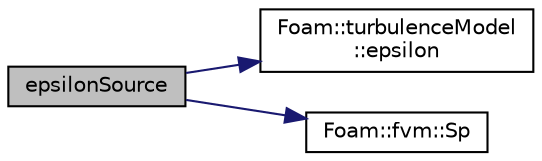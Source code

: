 digraph "epsilonSource"
{
  bgcolor="transparent";
  edge [fontname="Helvetica",fontsize="10",labelfontname="Helvetica",labelfontsize="10"];
  node [fontname="Helvetica",fontsize="10",shape=record];
  rankdir="LR";
  Node1 [label="epsilonSource",height=0.2,width=0.4,color="black", fillcolor="grey75", style="filled", fontcolor="black"];
  Node1 -> Node2 [color="midnightblue",fontsize="10",style="solid",fontname="Helvetica"];
  Node2 [label="Foam::turbulenceModel\l::epsilon",height=0.2,width=0.4,color="black",URL="$a02709.html#a5dde6dd365b52eccdd838f2218acab9e",tooltip="Return the turbulence kinetic energy dissipation rate. "];
  Node1 -> Node3 [color="midnightblue",fontsize="10",style="solid",fontname="Helvetica"];
  Node3 [label="Foam::fvm::Sp",height=0.2,width=0.4,color="black",URL="$a10793.html#a67e0938495ebeac7ad57361957720554"];
}
